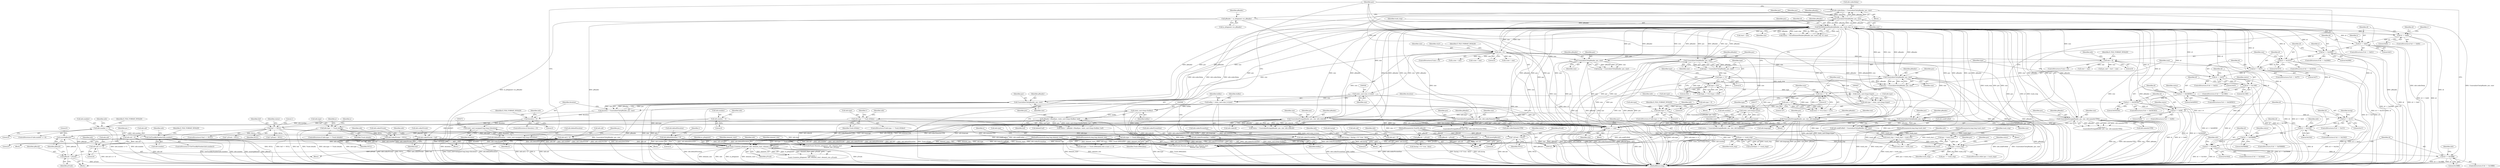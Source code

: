 digraph "1_Android_cc274e2abe8b2a6698a5c47d8aa4bb45f1f9538d_57@API" {
"1000866" [label="(Call,assert(pResult))"];
"1000863" [label="(Call,pResult = pTrack)"];
"1000853" [label="(Call,Track::Create(m_pSegment, info, element_start, element_size, pTrack))"];
"1000606" [label="(Call,info.codecDelay = UnserializeUInt(pReader, pos, size))"];
"1000610" [label="(Call,UnserializeUInt(pReader, pos, size))"];
"1000223" [label="(Call,ParseElementHeader(pReader, pos, track_stop, id, size))"];
"1000458" [label="(Call,UnserializeUInt(pReader, pos, size))"];
"1000236" [label="(Call,size < 0)"];
"1000388" [label="(Call,UnserializeUInt(pReader, pos, size))"];
"1000589" [label="(Call,UnserializeString(pReader, pos, size, info.codecNameAsUTF8))"];
"1000624" [label="(Call,UnserializeUInt(pReader, pos, size))"];
"1000134" [label="(Call,pReader = m_pSegment->m_pReader)"];
"1000503" [label="(Call,UnserializeUInt(pReader, pos, size))"];
"1000484" [label="(Call,UnserializeString(pReader, pos, size, info.codecId))"];
"1000418" [label="(Call,UnserializeString(pReader, pos, size, info.nameAsUTF8))"];
"1000438" [label="(Call,UnserializeString(pReader, pos, size, info.language))"];
"1000358" [label="(Call,UnserializeUInt(pReader, pos, size))"];
"1000214" [label="(Call,pos < track_stop)"];
"1000632" [label="(Call,pos <= track_stop)"];
"1000628" [label="(Call,pos += size)"];
"1000539" [label="(Call,static_cast<size_t>(size))"];
"1000299" [label="(Call,size > 8)"];
"1000557" [label="(Call,pReader->Read(pos, static_cast<long>(buflen), buf))"];
"1000559" [label="(Call,static_cast<long>(buflen))"];
"1000537" [label="(Call,buflen = static_cast<size_t>(size))"];
"1000548" [label="(Call,buf == NULL)"];
"1000140" [label="(Call,pos = track_start)"];
"1000123" [label="(MethodParameterIn,long long track_start)"];
"1000144" [label="(Call,track_stop = track_start + track_size)"];
"1000124" [label="(MethodParameterIn,long long track_size)"];
"1000519" [label="(Call,id == 0x23A2)"];
"1000497" [label="(Call,id == 0x1C)"];
"1000477" [label="(Call,id == 0x06)"];
"1000451" [label="(Call,id == 0x03E383)"];
"1000431" [label="(Call,id == 0x02B59C)"];
"1000411" [label="(Call,id == 0x136E)"];
"1000381" [label="(Call,id == 0x03)"];
"1000351" [label="(Call,id == 0x57)"];
"1000294" [label="(Call,id == 0x33C5)"];
"1000278" [label="(Call,id == 0x2D80)"];
"1000262" [label="(Call,id == 0x61)"];
"1000246" [label="(Call,id == 0x60)"];
"1000616" [label="(Call,id == 0x16BB)"];
"1000602" [label="(Call,id == 0x16AA)"];
"1000582" [label="(Call,id == 0x058688)"];
"1000662" [label="(Call,info.lacing = (lacing > 0) ? true : false)"];
"1000570" [label="(Call,info.codecPrivate = buf)"];
"1000342" [label="(Call,info.uid |= b)"];
"1000337" [label="(Call,info.uid <<= 8)"];
"1000304" [label="(Call,info.uid = 0)"];
"1000165" [label="(Call,info.defaultDuration = 0)"];
"1000468" [label="(Call,info.defaultDuration = static_cast<unsigned long long>(duration))"];
"1000472" [label="(Call,static_cast<unsigned long long>(duration))"];
"1000463" [label="(Call,duration < 0)"];
"1000456" [label="(Call,duration = UnserializeUInt(pReader, pos, size))"];
"1000648" [label="(Call,GetTrackByNumber(info.number))"];
"1000640" [label="(Call,info.number <= 0)"];
"1000372" [label="(Call,info.number = static_cast<long>(num))"];
"1000376" [label="(Call,static_cast<long>(num))"];
"1000364" [label="(Call,num <= 0)"];
"1000356" [label="(Call,num = UnserializeUInt(pReader, pos, size))"];
"1000367" [label="(Call,num > 127)"];
"1000155" [label="(Call,info.number = 0)"];
"1000526" [label="(Call,info.codecPrivate = NULL)"];
"1000575" [label="(Call,info.codecPrivateSize = buflen)"];
"1000531" [label="(Call,info.codecPrivateSize = 0)"];
"1000620" [label="(Call,info.seekPreRoll = UnserializeUInt(pReader, pos, size))"];
"1000819" [label="(Call,info.type == Track::kMetadata)"];
"1000737" [label="(Call,info.type == Track::kAudio)"];
"1000673" [label="(Call,info.type == Track::kVideo)"];
"1000655" [label="(Call,info.type <= 0)"];
"1000150" [label="(Call,info.type = 0)"];
"1000402" [label="(Call,info.type = static_cast<long>(type))"];
"1000406" [label="(Call,static_cast<long>(type))"];
"1000397" [label="(Call,type > 254)"];
"1000394" [label="(Call,type <= 0)"];
"1000386" [label="(Call,type = UnserializeUInt(pReader, pos, size))"];
"1000160" [label="(Call,info.uid = 0)"];
"1000125" [label="(MethodParameterIn,long long element_start)"];
"1000126" [label="(MethodParameterIn,long long element_size)"];
"1000847" [label="(Call,* pTrack = NULL)"];
"1000127" [label="(MethodParameterIn,Track*& pResult)"];
"1000227" [label="(Identifier,id)"];
"1000465" [label="(Literal,0)"];
"1000124" [label="(MethodParameterIn,long long track_size)"];
"1000629" [label="(Identifier,pos)"];
"1000438" [label="(Call,UnserializeString(pReader, pos, size, info.language))"];
"1000359" [label="(Identifier,pReader)"];
"1000279" [label="(Identifier,id)"];
"1000367" [label="(Call,num > 127)"];
"1000458" [label="(Call,UnserializeUInt(pReader, pos, size))"];
"1000166" [label="(Call,info.defaultDuration)"];
"1000386" [label="(Call,type = UnserializeUInt(pReader, pos, size))"];
"1000604" [label="(Literal,0x16AA)"];
"1000854" [label="(Identifier,m_pSegment)"];
"1000442" [label="(Call,info.language)"];
"1000127" [label="(MethodParameterIn,Track*& pResult)"];
"1000472" [label="(Call,static_cast<unsigned long long>(duration))"];
"1000739" [label="(Identifier,info)"];
"1000548" [label="(Call,buf == NULL)"];
"1000736" [label="(ControlStructure,if (info.type == Track::kAudio))"];
"1000497" [label="(Call,id == 0x1C)"];
"1000456" [label="(Call,duration = UnserializeUInt(pReader, pos, size))"];
"1000664" [label="(Identifier,info)"];
"1000470" [label="(Identifier,info)"];
"1000818" [label="(Call,info.type == Track::kMetadata && e.start >= 0)"];
"1000628" [label="(Call,pos += size)"];
"1000165" [label="(Call,info.defaultDuration = 0)"];
"1000460" [label="(Identifier,pos)"];
"1000361" [label="(Identifier,size)"];
"1000526" [label="(Call,info.codecPrivate = NULL)"];
"1000299" [label="(Call,size > 8)"];
"1000592" [label="(Identifier,size)"];
"1000625" [label="(Identifier,pReader)"];
"1000433" [label="(Literal,0x02B59C)"];
"1000485" [label="(Identifier,pReader)"];
"1000577" [label="(Identifier,info)"];
"1000387" [label="(Identifier,type)"];
"1000306" [label="(Identifier,info)"];
"1000242" [label="(Call,start = pos)"];
"1000228" [label="(Identifier,size)"];
"1000412" [label="(Identifier,id)"];
"1000656" [label="(Call,info.type)"];
"1000396" [label="(Literal,0)"];
"1000549" [label="(Identifier,buf)"];
"1000459" [label="(Identifier,pReader)"];
"1000737" [label="(Call,info.type == Track::kAudio)"];
"1000532" [label="(Call,info.codecPrivateSize)"];
"1000488" [label="(Call,info.codecId)"];
"1000636" [label="(Call,pos == track_stop)"];
"1000627" [label="(Identifier,size)"];
"1000342" [label="(Call,info.uid |= b)"];
"1000746" [label="(Identifier,a)"];
"1000765" [label="(Call,* pTrack = NULL)"];
"1000344" [label="(Identifier,info)"];
"1000531" [label="(Call,info.codecPrivateSize = 0)"];
"1000771" [label="(Call,AudioTrack::Parse(m_pSegment, info, element_start,\n                                          element_size, pTrack))"];
"1000666" [label="(Call,(lacing > 0) ? true : false)"];
"1000346" [label="(Identifier,b)"];
"1000502" [label="(Identifier,lacing)"];
"1000607" [label="(Call,info.codecDelay)"];
"1000538" [label="(Identifier,buflen)"];
"1000293" [label="(ControlStructure,if (id == 0x33C5))"];
"1000853" [label="(Call,Track::Create(m_pSegment, info, element_start, element_size, pTrack))"];
"1000617" [label="(Identifier,id)"];
"1000467" [label="(Identifier,E_FILE_FORMAT_INVALID)"];
"1000394" [label="(Call,type <= 0)"];
"1000646" [label="(Identifier,E_FILE_FORMAT_INVALID)"];
"1000378" [label="(Identifier,num)"];
"1000454" [label="(Block,)"];
"1000469" [label="(Call,info.defaultDuration)"];
"1000863" [label="(Call,pResult = pTrack)"];
"1000648" [label="(Call,GetTrackByNumber(info.number))"];
"1000354" [label="(Block,)"];
"1000622" [label="(Identifier,info)"];
"1000145" [label="(Identifier,track_stop)"];
"1000707" [label="(Call,VideoTrack::Parse(m_pSegment, info, element_start,\n                                          element_size, pTrack))"];
"1000311" [label="(Identifier,pos_)"];
"1000618" [label="(Literal,0x16BB)"];
"1000397" [label="(Call,type > 254)"];
"1000236" [label="(Call,size < 0)"];
"1000501" [label="(Call,lacing = UnserializeUInt(pReader, pos, size))"];
"1000674" [label="(Call,info.type)"];
"1000717" [label="(Call,pResult = pTrack)"];
"1000616" [label="(Call,id == 0x16BB)"];
"1000556" [label="(Identifier,status)"];
"1000243" [label="(Identifier,start)"];
"1000353" [label="(Literal,0x57)"];
"1000462" [label="(ControlStructure,if (duration < 0))"];
"1000167" [label="(Identifier,info)"];
"1000533" [label="(Identifier,info)"];
"1000136" [label="(Call,m_pSegment->m_pReader)"];
"1000224" [label="(Identifier,pReader)"];
"1000576" [label="(Call,info.codecPrivateSize)"];
"1000420" [label="(Identifier,pos)"];
"1000463" [label="(Call,duration < 0)"];
"1000406" [label="(Call,static_cast<long>(type))"];
"1000663" [label="(Call,info.lacing)"];
"1000484" [label="(Call,UnserializeString(pReader, pos, size, info.codecId))"];
"1000357" [label="(Identifier,num)"];
"1000301" [label="(Literal,8)"];
"1000519" [label="(Call,id == 0x23A2)"];
"1000624" [label="(Call,UnserializeUInt(pReader, pos, size))"];
"1000869" [label="(Literal,0)"];
"1000612" [label="(Identifier,pos)"];
"1000246" [label="(Call,id == 0x60)"];
"1000570" [label="(Call,info.codecPrivate = buf)"];
"1000173" [label="(Identifier,v)"];
"1000520" [label="(Identifier,id)"];
"1000496" [label="(ControlStructure,if (id == 0x1C))"];
"1000541" [label="(Identifier,size)"];
"1000682" [label="(Identifier,v)"];
"1000261" [label="(ControlStructure,if (id == 0x61))"];
"1000537" [label="(Call,buflen = static_cast<size_t>(size))"];
"1000162" [label="(Identifier,info)"];
"1000157" [label="(Identifier,info)"];
"1000550" [label="(Identifier,NULL)"];
"1000826" [label="(Identifier,e)"];
"1000144" [label="(Call,track_stop = track_start + track_size)"];
"1000588" [label="(Identifier,status)"];
"1000384" [label="(Block,)"];
"1000235" [label="(ControlStructure,if (size < 0))"];
"1000741" [label="(Identifier,Track::kAudio)"];
"1000352" [label="(Identifier,id)"];
"1000284" [label="(Identifier,e)"];
"1000530" [label="(Identifier,NULL)"];
"1000303" [label="(Identifier,E_FILE_FORMAT_INVALID)"];
"1000543" [label="(Identifier,buflen)"];
"1000561" [label="(Identifier,buflen)"];
"1000847" [label="(Call,* pTrack = NULL)"];
"1000634" [label="(Identifier,track_stop)"];
"1000451" [label="(Call,id == 0x03E383)"];
"1000655" [label="(Call,info.type <= 0)"];
"1000169" [label="(Literal,0)"];
"1000613" [label="(Identifier,size)"];
"1000440" [label="(Identifier,pos)"];
"1000864" [label="(Identifier,pResult)"];
"1000535" [label="(Literal,0)"];
"1000856" [label="(Identifier,element_start)"];
"1000499" [label="(Literal,0x1C)"];
"1000641" [label="(Call,info.number)"];
"1000558" [label="(Identifier,pos)"];
"1000383" [label="(Literal,0x03)"];
"1000155" [label="(Call,info.number = 0)"];
"1000557" [label="(Call,pReader->Read(pos, static_cast<long>(buflen), buf))"];
"1000142" [label="(Identifier,track_start)"];
"1000644" [label="(Literal,0)"];
"1000126" [label="(MethodParameterIn,long long element_size)"];
"1000587" [label="(Call,status =\n UnserializeString(pReader, pos, size, info.codecNameAsUTF8))"];
"1000468" [label="(Call,info.defaultDuration = static_cast<unsigned long long>(duration))"];
"1000363" [label="(Call,(num <= 0) || (num > 127))"];
"1000867" [label="(Identifier,pResult)"];
"1000146" [label="(Call,track_start + track_size)"];
"1000351" [label="(Call,id == 0x57)"];
"1000654" [label="(ControlStructure,if (info.type <= 0))"];
"1000271" [label="(Call,a.size = size)"];
"1000223" [label="(Call,ParseElementHeader(pReader, pos, track_stop, id, size))"];
"1000562" [label="(Identifier,buf)"];
"1000591" [label="(Identifier,pos)"];
"1000255" [label="(Call,v.size = size)"];
"1000338" [label="(Call,info.uid)"];
"1000464" [label="(Identifier,duration)"];
"1000653" [label="(Identifier,E_FILE_FORMAT_INVALID)"];
"1000156" [label="(Call,info.number)"];
"1000575" [label="(Call,info.codecPrivateSize = buflen)"];
"1000477" [label="(Call,id == 0x06)"];
"1000589" [label="(Call,UnserializeString(pReader, pos, size, info.codecNameAsUTF8))"];
"1000584" [label="(Literal,0x058688)"];
"1000389" [label="(Identifier,pReader)"];
"1000608" [label="(Identifier,info)"];
"1000581" [label="(ControlStructure,if (id == 0x058688))"];
"1000390" [label="(Identifier,pos)"];
"1000296" [label="(Literal,0x33C5)"];
"1000851" [label="(Call,status =\n Track::Create(m_pSegment, info, element_start, element_size, pTrack))"];
"1000408" [label="(Identifier,type)"];
"1000402" [label="(Call,info.type = static_cast<long>(type))"];
"1000559" [label="(Call,static_cast<long>(buflen))"];
"1000566" [label="(Call,delete[] buf)"];
"1000781" [label="(Call,pResult = pTrack)"];
"1000413" [label="(Literal,0x136E)"];
"1000855" [label="(Identifier,info)"];
"1000215" [label="(Identifier,pos)"];
"1000504" [label="(Identifier,pReader)"];
"1000631" [label="(Call,assert(pos <= track_stop))"];
"1000398" [label="(Identifier,type)"];
"1000637" [label="(Identifier,pos)"];
"1000403" [label="(Call,info.type)"];
"1000527" [label="(Call,info.codecPrivate)"];
"1000388" [label="(Call,UnserializeUInt(pReader, pos, size))"];
"1000870" [label="(MethodReturn,long)"];
"1000226" [label="(Identifier,track_stop)"];
"1000544" [label="(Block,)"];
"1000630" [label="(Identifier,size)"];
"1000738" [label="(Call,info.type)"];
"1000804" [label="(Identifier,a)"];
"1000547" [label="(ControlStructure,if (buf == NULL))"];
"1000364" [label="(Call,num <= 0)"];
"1000135" [label="(Identifier,pReader)"];
"1000432" [label="(Identifier,id)"];
"1000553" [label="(Literal,1)"];
"1000849" [label="(Identifier,NULL)"];
"1000268" [label="(Identifier,a)"];
"1000225" [label="(Identifier,pos)"];
"1000308" [label="(Literal,0)"];
"1000222" [label="(Identifier,status)"];
"1000819" [label="(Call,info.type == Track::kMetadata)"];
"1000784" [label="(Call,assert(pResult))"];
"1000366" [label="(Literal,0)"];
"1000152" [label="(Identifier,info)"];
"1000632" [label="(Call,pos <= track_stop)"];
"1000659" [label="(Literal,0)"];
"1000672" [label="(ControlStructure,if (info.type == Track::kVideo))"];
"1000376" [label="(Call,static_cast<long>(num))"];
"1000382" [label="(Identifier,id)"];
"1000437" [label="(Identifier,status)"];
"1000154" [label="(Literal,0)"];
"1000474" [label="(Identifier,duration)"];
"1000393" [label="(Call,(type <= 0) || (type > 254))"];
"1000151" [label="(Call,info.type)"];
"1000263" [label="(Identifier,id)"];
"1000161" [label="(Call,info.uid)"];
"1000476" [label="(ControlStructure,if (id == 0x06))"];
"1000823" [label="(Identifier,Track::kMetadata)"];
"1000411" [label="(Call,id == 0x136E)"];
"1000583" [label="(Identifier,id)"];
"1000521" [label="(Literal,0x23A2)"];
"1000606" [label="(Call,info.codecDelay = UnserializeUInt(pReader, pos, size))"];
"1000240" [label="(Identifier,E_FILE_FORMAT_INVALID)"];
"1000478" [label="(Identifier,id)"];
"1000431" [label="(Call,id == 0x02B59C)"];
"1000650" [label="(Identifier,info)"];
"1000518" [label="(ControlStructure,if (id == 0x23A2))"];
"1000479" [label="(Literal,0x06)"];
"1000238" [label="(Literal,0)"];
"1000661" [label="(Identifier,E_FILE_FORMAT_INVALID)"];
"1000304" [label="(Call,info.uid = 0)"];
"1000365" [label="(Identifier,num)"];
"1000602" [label="(Call,id == 0x16AA)"];
"1000294" [label="(Call,id == 0x33C5)"];
"1000610" [label="(Call,UnserializeUInt(pReader, pos, size))"];
"1000800" [label="(Block,)"];
"1000372" [label="(Call,info.number = static_cast<long>(num))"];
"1000368" [label="(Identifier,num)"];
"1000640" [label="(Call,info.number <= 0)"];
"1000453" [label="(Literal,0x03E383)"];
"1000852" [label="(Identifier,status)"];
"1000214" [label="(Call,pos < track_stop)"];
"1000487" [label="(Identifier,size)"];
"1000621" [label="(Call,info.seekPreRoll)"];
"1000593" [label="(Call,info.codecNameAsUTF8)"];
"1000358" [label="(Call,UnserializeUInt(pReader, pos, size))"];
"1000221" [label="(Call,status = ParseElementHeader(pReader, pos, track_stop, id, size))"];
"1000430" [label="(ControlStructure,if (id == 0x02B59C))"];
"1000701" [label="(Call,* pTrack = NULL)"];
"1000720" [label="(Call,assert(pResult))"];
"1000360" [label="(Identifier,pos)"];
"1000673" [label="(Call,info.type == Track::kVideo)"];
"1000278" [label="(Call,id == 0x2D80)"];
"1000160" [label="(Call,info.uid = 0)"];
"1000657" [label="(Identifier,info)"];
"1000858" [label="(Identifier,pTrack)"];
"1000277" [label="(ControlStructure,if (id == 0x2D80))"];
"1000134" [label="(Call,pReader = m_pSegment->m_pReader)"];
"1000252" [label="(Identifier,v)"];
"1000416" [label="(Call,status =\n UnserializeString(pReader, pos, size, info.nameAsUTF8))"];
"1000264" [label="(Literal,0x61)"];
"1000399" [label="(Literal,254)"];
"1000848" [label="(Identifier,pTrack)"];
"1000503" [label="(Call,UnserializeUInt(pReader, pos, size))"];
"1000417" [label="(Identifier,status)"];
"1000369" [label="(Literal,127)"];
"1000615" [label="(ControlStructure,if (id == 0x16BB))"];
"1000498" [label="(Identifier,id)"];
"1000213" [label="(ControlStructure,while (pos < track_stop))"];
"1000675" [label="(Identifier,info)"];
"1000298" [label="(ControlStructure,if (size > 8))"];
"1000297" [label="(Block,)"];
"1000450" [label="(ControlStructure,if (id == 0x03E383))"];
"1000506" [label="(Identifier,size)"];
"1000486" [label="(Identifier,pos)"];
"1000316" [label="(Call,start + size)"];
"1000662" [label="(Call,info.lacing = (lacing > 0) ? true : false)"];
"1000857" [label="(Identifier,element_size)"];
"1000649" [label="(Call,info.number)"];
"1000524" [label="(Identifier,info)"];
"1000123" [label="(MethodParameterIn,long long track_start)"];
"1000381" [label="(Call,id == 0x03)"];
"1000439" [label="(Identifier,pReader)"];
"1000159" [label="(Literal,0)"];
"1000140" [label="(Call,pos = track_start)"];
"1000677" [label="(Identifier,Track::kVideo)"];
"1000505" [label="(Identifier,pos)"];
"1000418" [label="(Call,UnserializeString(pReader, pos, size, info.nameAsUTF8))"];
"1000217" [label="(Block,)"];
"1000419" [label="(Identifier,pReader)"];
"1000341" [label="(Literal,8)"];
"1000410" [label="(ControlStructure,if (id == 0x136E))"];
"1000571" [label="(Call,info.codecPrivate)"];
"1000555" [label="(Call,status = pReader->Read(pos, static_cast<long>(buflen), buf))"];
"1000579" [label="(Identifier,buflen)"];
"1000323" [label="(Block,)"];
"1000245" [label="(ControlStructure,if (id == 0x60))"];
"1000866" [label="(Call,assert(pResult))"];
"1000300" [label="(Identifier,size)"];
"1000287" [label="(Call,e.size = size)"];
"1000350" [label="(ControlStructure,if (id == 0x57))"];
"1000305" [label="(Call,info.uid)"];
"1000216" [label="(Identifier,track_stop)"];
"1000865" [label="(Identifier,pTrack)"];
"1000582" [label="(Call,id == 0x058688)"];
"1000452" [label="(Identifier,id)"];
"1000461" [label="(Identifier,size)"];
"1000626" [label="(Identifier,pos)"];
"1000141" [label="(Identifier,pos)"];
"1000343" [label="(Call,info.uid)"];
"1000314" [label="(Call,pos_end = start + size)"];
"1000380" [label="(ControlStructure,if (id == 0x03))"];
"1000337" [label="(Call,info.uid <<= 8)"];
"1000647" [label="(ControlStructure,if (GetTrackByNumber(info.number)))"];
"1000441" [label="(Identifier,size)"];
"1000620" [label="(Call,info.seekPreRoll = UnserializeUInt(pReader, pos, size))"];
"1000248" [label="(Literal,0x60)"];
"1000619" [label="(Block,)"];
"1000639" [label="(ControlStructure,if (info.number <= 0))"];
"1000522" [label="(Block,)"];
"1000483" [label="(Identifier,status)"];
"1000539" [label="(Call,static_cast<size_t>(size))"];
"1000633" [label="(Identifier,pos)"];
"1000574" [label="(Identifier,buf)"];
"1000590" [label="(Identifier,pReader)"];
"1000391" [label="(Identifier,size)"];
"1000262" [label="(Call,id == 0x61)"];
"1000603" [label="(Identifier,id)"];
"1000605" [label="(Block,)"];
"1000280" [label="(Literal,0x2D80)"];
"1000128" [label="(Block,)"];
"1000348" [label="(Identifier,pos_)"];
"1000150" [label="(Call,info.type = 0)"];
"1000436" [label="(Call,status = UnserializeString(pReader, pos, size, info.language))"];
"1000295" [label="(Identifier,id)"];
"1000125" [label="(MethodParameterIn,long long element_start)"];
"1000247" [label="(Identifier,id)"];
"1000164" [label="(Literal,0)"];
"1000395" [label="(Identifier,type)"];
"1000457" [label="(Identifier,duration)"];
"1000601" [label="(ControlStructure,if (id == 0x16AA))"];
"1000611" [label="(Identifier,pReader)"];
"1000356" [label="(Call,num = UnserializeUInt(pReader, pos, size))"];
"1000373" [label="(Call,info.number)"];
"1000237" [label="(Identifier,size)"];
"1000482" [label="(Call,status = UnserializeString(pReader, pos, size, info.codecId))"];
"1000820" [label="(Call,info.type)"];
"1000421" [label="(Identifier,size)"];
"1000422" [label="(Call,info.nameAsUTF8)"];
"1000866" -> "1000800"  [label="AST: "];
"1000866" -> "1000867"  [label="CFG: "];
"1000867" -> "1000866"  [label="AST: "];
"1000869" -> "1000866"  [label="CFG: "];
"1000866" -> "1000870"  [label="DDG: assert(pResult)"];
"1000866" -> "1000870"  [label="DDG: pResult"];
"1000863" -> "1000866"  [label="DDG: pResult"];
"1000127" -> "1000866"  [label="DDG: pResult"];
"1000863" -> "1000800"  [label="AST: "];
"1000863" -> "1000865"  [label="CFG: "];
"1000864" -> "1000863"  [label="AST: "];
"1000865" -> "1000863"  [label="AST: "];
"1000867" -> "1000863"  [label="CFG: "];
"1000863" -> "1000870"  [label="DDG: pTrack"];
"1000853" -> "1000863"  [label="DDG: pTrack"];
"1000127" -> "1000863"  [label="DDG: pResult"];
"1000853" -> "1000851"  [label="AST: "];
"1000853" -> "1000858"  [label="CFG: "];
"1000854" -> "1000853"  [label="AST: "];
"1000855" -> "1000853"  [label="AST: "];
"1000856" -> "1000853"  [label="AST: "];
"1000857" -> "1000853"  [label="AST: "];
"1000858" -> "1000853"  [label="AST: "];
"1000851" -> "1000853"  [label="CFG: "];
"1000853" -> "1000870"  [label="DDG: pTrack"];
"1000853" -> "1000870"  [label="DDG: element_size"];
"1000853" -> "1000870"  [label="DDG: info"];
"1000853" -> "1000870"  [label="DDG: m_pSegment"];
"1000853" -> "1000870"  [label="DDG: element_start"];
"1000853" -> "1000851"  [label="DDG: element_size"];
"1000853" -> "1000851"  [label="DDG: info"];
"1000853" -> "1000851"  [label="DDG: m_pSegment"];
"1000853" -> "1000851"  [label="DDG: element_start"];
"1000853" -> "1000851"  [label="DDG: pTrack"];
"1000606" -> "1000853"  [label="DDG: info.codecDelay"];
"1000438" -> "1000853"  [label="DDG: info.language"];
"1000662" -> "1000853"  [label="DDG: info.lacing"];
"1000570" -> "1000853"  [label="DDG: info.codecPrivate"];
"1000342" -> "1000853"  [label="DDG: info.uid"];
"1000165" -> "1000853"  [label="DDG: info.defaultDuration"];
"1000418" -> "1000853"  [label="DDG: info.nameAsUTF8"];
"1000468" -> "1000853"  [label="DDG: info.defaultDuration"];
"1000648" -> "1000853"  [label="DDG: info.number"];
"1000526" -> "1000853"  [label="DDG: info.codecPrivate"];
"1000575" -> "1000853"  [label="DDG: info.codecPrivateSize"];
"1000531" -> "1000853"  [label="DDG: info.codecPrivateSize"];
"1000484" -> "1000853"  [label="DDG: info.codecId"];
"1000620" -> "1000853"  [label="DDG: info.seekPreRoll"];
"1000304" -> "1000853"  [label="DDG: info.uid"];
"1000819" -> "1000853"  [label="DDG: info.type"];
"1000160" -> "1000853"  [label="DDG: info.uid"];
"1000589" -> "1000853"  [label="DDG: info.codecNameAsUTF8"];
"1000125" -> "1000853"  [label="DDG: element_start"];
"1000126" -> "1000853"  [label="DDG: element_size"];
"1000847" -> "1000853"  [label="DDG: pTrack"];
"1000606" -> "1000605"  [label="AST: "];
"1000606" -> "1000610"  [label="CFG: "];
"1000607" -> "1000606"  [label="AST: "];
"1000610" -> "1000606"  [label="AST: "];
"1000629" -> "1000606"  [label="CFG: "];
"1000606" -> "1000870"  [label="DDG: info.codecDelay"];
"1000606" -> "1000870"  [label="DDG: UnserializeUInt(pReader, pos, size)"];
"1000610" -> "1000606"  [label="DDG: pReader"];
"1000610" -> "1000606"  [label="DDG: pos"];
"1000610" -> "1000606"  [label="DDG: size"];
"1000606" -> "1000707"  [label="DDG: info.codecDelay"];
"1000606" -> "1000771"  [label="DDG: info.codecDelay"];
"1000610" -> "1000613"  [label="CFG: "];
"1000611" -> "1000610"  [label="AST: "];
"1000612" -> "1000610"  [label="AST: "];
"1000613" -> "1000610"  [label="AST: "];
"1000610" -> "1000870"  [label="DDG: pReader"];
"1000610" -> "1000223"  [label="DDG: pReader"];
"1000610" -> "1000223"  [label="DDG: size"];
"1000223" -> "1000610"  [label="DDG: pReader"];
"1000223" -> "1000610"  [label="DDG: pos"];
"1000236" -> "1000610"  [label="DDG: size"];
"1000610" -> "1000628"  [label="DDG: size"];
"1000610" -> "1000628"  [label="DDG: pos"];
"1000223" -> "1000221"  [label="AST: "];
"1000223" -> "1000228"  [label="CFG: "];
"1000224" -> "1000223"  [label="AST: "];
"1000225" -> "1000223"  [label="AST: "];
"1000226" -> "1000223"  [label="AST: "];
"1000227" -> "1000223"  [label="AST: "];
"1000228" -> "1000223"  [label="AST: "];
"1000221" -> "1000223"  [label="CFG: "];
"1000223" -> "1000870"  [label="DDG: pos"];
"1000223" -> "1000870"  [label="DDG: id"];
"1000223" -> "1000870"  [label="DDG: track_stop"];
"1000223" -> "1000870"  [label="DDG: size"];
"1000223" -> "1000870"  [label="DDG: pReader"];
"1000223" -> "1000221"  [label="DDG: size"];
"1000223" -> "1000221"  [label="DDG: pReader"];
"1000223" -> "1000221"  [label="DDG: track_stop"];
"1000223" -> "1000221"  [label="DDG: id"];
"1000223" -> "1000221"  [label="DDG: pos"];
"1000458" -> "1000223"  [label="DDG: pReader"];
"1000458" -> "1000223"  [label="DDG: size"];
"1000388" -> "1000223"  [label="DDG: pReader"];
"1000388" -> "1000223"  [label="DDG: size"];
"1000589" -> "1000223"  [label="DDG: pReader"];
"1000589" -> "1000223"  [label="DDG: size"];
"1000624" -> "1000223"  [label="DDG: pReader"];
"1000624" -> "1000223"  [label="DDG: size"];
"1000134" -> "1000223"  [label="DDG: pReader"];
"1000503" -> "1000223"  [label="DDG: pReader"];
"1000503" -> "1000223"  [label="DDG: size"];
"1000484" -> "1000223"  [label="DDG: pReader"];
"1000484" -> "1000223"  [label="DDG: size"];
"1000418" -> "1000223"  [label="DDG: pReader"];
"1000418" -> "1000223"  [label="DDG: size"];
"1000438" -> "1000223"  [label="DDG: pReader"];
"1000438" -> "1000223"  [label="DDG: size"];
"1000358" -> "1000223"  [label="DDG: pReader"];
"1000358" -> "1000223"  [label="DDG: size"];
"1000214" -> "1000223"  [label="DDG: pos"];
"1000214" -> "1000223"  [label="DDG: track_stop"];
"1000519" -> "1000223"  [label="DDG: id"];
"1000497" -> "1000223"  [label="DDG: id"];
"1000616" -> "1000223"  [label="DDG: id"];
"1000431" -> "1000223"  [label="DDG: id"];
"1000294" -> "1000223"  [label="DDG: id"];
"1000381" -> "1000223"  [label="DDG: id"];
"1000477" -> "1000223"  [label="DDG: id"];
"1000278" -> "1000223"  [label="DDG: id"];
"1000246" -> "1000223"  [label="DDG: id"];
"1000411" -> "1000223"  [label="DDG: id"];
"1000582" -> "1000223"  [label="DDG: id"];
"1000262" -> "1000223"  [label="DDG: id"];
"1000451" -> "1000223"  [label="DDG: id"];
"1000602" -> "1000223"  [label="DDG: id"];
"1000351" -> "1000223"  [label="DDG: id"];
"1000236" -> "1000223"  [label="DDG: size"];
"1000539" -> "1000223"  [label="DDG: size"];
"1000299" -> "1000223"  [label="DDG: size"];
"1000223" -> "1000236"  [label="DDG: size"];
"1000223" -> "1000242"  [label="DDG: pos"];
"1000223" -> "1000246"  [label="DDG: id"];
"1000223" -> "1000358"  [label="DDG: pReader"];
"1000223" -> "1000358"  [label="DDG: pos"];
"1000223" -> "1000388"  [label="DDG: pReader"];
"1000223" -> "1000388"  [label="DDG: pos"];
"1000223" -> "1000418"  [label="DDG: pReader"];
"1000223" -> "1000418"  [label="DDG: pos"];
"1000223" -> "1000438"  [label="DDG: pReader"];
"1000223" -> "1000438"  [label="DDG: pos"];
"1000223" -> "1000458"  [label="DDG: pReader"];
"1000223" -> "1000458"  [label="DDG: pos"];
"1000223" -> "1000484"  [label="DDG: pReader"];
"1000223" -> "1000484"  [label="DDG: pos"];
"1000223" -> "1000503"  [label="DDG: pReader"];
"1000223" -> "1000503"  [label="DDG: pos"];
"1000223" -> "1000557"  [label="DDG: pos"];
"1000223" -> "1000589"  [label="DDG: pReader"];
"1000223" -> "1000589"  [label="DDG: pos"];
"1000223" -> "1000624"  [label="DDG: pReader"];
"1000223" -> "1000624"  [label="DDG: pos"];
"1000223" -> "1000628"  [label="DDG: pos"];
"1000223" -> "1000632"  [label="DDG: track_stop"];
"1000458" -> "1000456"  [label="AST: "];
"1000458" -> "1000461"  [label="CFG: "];
"1000459" -> "1000458"  [label="AST: "];
"1000460" -> "1000458"  [label="AST: "];
"1000461" -> "1000458"  [label="AST: "];
"1000456" -> "1000458"  [label="CFG: "];
"1000458" -> "1000870"  [label="DDG: size"];
"1000458" -> "1000870"  [label="DDG: pos"];
"1000458" -> "1000870"  [label="DDG: pReader"];
"1000458" -> "1000456"  [label="DDG: pReader"];
"1000458" -> "1000456"  [label="DDG: pos"];
"1000458" -> "1000456"  [label="DDG: size"];
"1000236" -> "1000458"  [label="DDG: size"];
"1000458" -> "1000628"  [label="DDG: size"];
"1000458" -> "1000628"  [label="DDG: pos"];
"1000236" -> "1000235"  [label="AST: "];
"1000236" -> "1000238"  [label="CFG: "];
"1000237" -> "1000236"  [label="AST: "];
"1000238" -> "1000236"  [label="AST: "];
"1000240" -> "1000236"  [label="CFG: "];
"1000243" -> "1000236"  [label="CFG: "];
"1000236" -> "1000870"  [label="DDG: size"];
"1000236" -> "1000870"  [label="DDG: size < 0"];
"1000236" -> "1000255"  [label="DDG: size"];
"1000236" -> "1000271"  [label="DDG: size"];
"1000236" -> "1000287"  [label="DDG: size"];
"1000236" -> "1000299"  [label="DDG: size"];
"1000236" -> "1000358"  [label="DDG: size"];
"1000236" -> "1000388"  [label="DDG: size"];
"1000236" -> "1000418"  [label="DDG: size"];
"1000236" -> "1000438"  [label="DDG: size"];
"1000236" -> "1000484"  [label="DDG: size"];
"1000236" -> "1000503"  [label="DDG: size"];
"1000236" -> "1000539"  [label="DDG: size"];
"1000236" -> "1000589"  [label="DDG: size"];
"1000236" -> "1000624"  [label="DDG: size"];
"1000236" -> "1000628"  [label="DDG: size"];
"1000388" -> "1000386"  [label="AST: "];
"1000388" -> "1000391"  [label="CFG: "];
"1000389" -> "1000388"  [label="AST: "];
"1000390" -> "1000388"  [label="AST: "];
"1000391" -> "1000388"  [label="AST: "];
"1000386" -> "1000388"  [label="CFG: "];
"1000388" -> "1000870"  [label="DDG: pReader"];
"1000388" -> "1000870"  [label="DDG: pos"];
"1000388" -> "1000870"  [label="DDG: size"];
"1000388" -> "1000386"  [label="DDG: pReader"];
"1000388" -> "1000386"  [label="DDG: pos"];
"1000388" -> "1000386"  [label="DDG: size"];
"1000388" -> "1000628"  [label="DDG: size"];
"1000388" -> "1000628"  [label="DDG: pos"];
"1000589" -> "1000587"  [label="AST: "];
"1000589" -> "1000593"  [label="CFG: "];
"1000590" -> "1000589"  [label="AST: "];
"1000591" -> "1000589"  [label="AST: "];
"1000592" -> "1000589"  [label="AST: "];
"1000593" -> "1000589"  [label="AST: "];
"1000587" -> "1000589"  [label="CFG: "];
"1000589" -> "1000870"  [label="DDG: pReader"];
"1000589" -> "1000870"  [label="DDG: size"];
"1000589" -> "1000870"  [label="DDG: pos"];
"1000589" -> "1000870"  [label="DDG: info.codecNameAsUTF8"];
"1000589" -> "1000587"  [label="DDG: pReader"];
"1000589" -> "1000587"  [label="DDG: pos"];
"1000589" -> "1000587"  [label="DDG: size"];
"1000589" -> "1000587"  [label="DDG: info.codecNameAsUTF8"];
"1000589" -> "1000628"  [label="DDG: size"];
"1000589" -> "1000628"  [label="DDG: pos"];
"1000589" -> "1000707"  [label="DDG: info.codecNameAsUTF8"];
"1000589" -> "1000771"  [label="DDG: info.codecNameAsUTF8"];
"1000624" -> "1000620"  [label="AST: "];
"1000624" -> "1000627"  [label="CFG: "];
"1000625" -> "1000624"  [label="AST: "];
"1000626" -> "1000624"  [label="AST: "];
"1000627" -> "1000624"  [label="AST: "];
"1000620" -> "1000624"  [label="CFG: "];
"1000624" -> "1000870"  [label="DDG: pReader"];
"1000624" -> "1000620"  [label="DDG: pReader"];
"1000624" -> "1000620"  [label="DDG: pos"];
"1000624" -> "1000620"  [label="DDG: size"];
"1000624" -> "1000628"  [label="DDG: size"];
"1000624" -> "1000628"  [label="DDG: pos"];
"1000134" -> "1000128"  [label="AST: "];
"1000134" -> "1000136"  [label="CFG: "];
"1000135" -> "1000134"  [label="AST: "];
"1000136" -> "1000134"  [label="AST: "];
"1000141" -> "1000134"  [label="CFG: "];
"1000134" -> "1000870"  [label="DDG: pReader"];
"1000134" -> "1000870"  [label="DDG: m_pSegment->m_pReader"];
"1000503" -> "1000501"  [label="AST: "];
"1000503" -> "1000506"  [label="CFG: "];
"1000504" -> "1000503"  [label="AST: "];
"1000505" -> "1000503"  [label="AST: "];
"1000506" -> "1000503"  [label="AST: "];
"1000501" -> "1000503"  [label="CFG: "];
"1000503" -> "1000870"  [label="DDG: size"];
"1000503" -> "1000870"  [label="DDG: pos"];
"1000503" -> "1000870"  [label="DDG: pReader"];
"1000503" -> "1000501"  [label="DDG: pReader"];
"1000503" -> "1000501"  [label="DDG: pos"];
"1000503" -> "1000501"  [label="DDG: size"];
"1000503" -> "1000628"  [label="DDG: size"];
"1000503" -> "1000628"  [label="DDG: pos"];
"1000484" -> "1000482"  [label="AST: "];
"1000484" -> "1000488"  [label="CFG: "];
"1000485" -> "1000484"  [label="AST: "];
"1000486" -> "1000484"  [label="AST: "];
"1000487" -> "1000484"  [label="AST: "];
"1000488" -> "1000484"  [label="AST: "];
"1000482" -> "1000484"  [label="CFG: "];
"1000484" -> "1000870"  [label="DDG: pos"];
"1000484" -> "1000870"  [label="DDG: info.codecId"];
"1000484" -> "1000870"  [label="DDG: size"];
"1000484" -> "1000870"  [label="DDG: pReader"];
"1000484" -> "1000482"  [label="DDG: pReader"];
"1000484" -> "1000482"  [label="DDG: pos"];
"1000484" -> "1000482"  [label="DDG: size"];
"1000484" -> "1000482"  [label="DDG: info.codecId"];
"1000484" -> "1000628"  [label="DDG: size"];
"1000484" -> "1000628"  [label="DDG: pos"];
"1000484" -> "1000707"  [label="DDG: info.codecId"];
"1000484" -> "1000771"  [label="DDG: info.codecId"];
"1000418" -> "1000416"  [label="AST: "];
"1000418" -> "1000422"  [label="CFG: "];
"1000419" -> "1000418"  [label="AST: "];
"1000420" -> "1000418"  [label="AST: "];
"1000421" -> "1000418"  [label="AST: "];
"1000422" -> "1000418"  [label="AST: "];
"1000416" -> "1000418"  [label="CFG: "];
"1000418" -> "1000870"  [label="DDG: pos"];
"1000418" -> "1000870"  [label="DDG: info.nameAsUTF8"];
"1000418" -> "1000870"  [label="DDG: size"];
"1000418" -> "1000870"  [label="DDG: pReader"];
"1000418" -> "1000416"  [label="DDG: pReader"];
"1000418" -> "1000416"  [label="DDG: pos"];
"1000418" -> "1000416"  [label="DDG: size"];
"1000418" -> "1000416"  [label="DDG: info.nameAsUTF8"];
"1000418" -> "1000628"  [label="DDG: size"];
"1000418" -> "1000628"  [label="DDG: pos"];
"1000418" -> "1000707"  [label="DDG: info.nameAsUTF8"];
"1000418" -> "1000771"  [label="DDG: info.nameAsUTF8"];
"1000438" -> "1000436"  [label="AST: "];
"1000438" -> "1000442"  [label="CFG: "];
"1000439" -> "1000438"  [label="AST: "];
"1000440" -> "1000438"  [label="AST: "];
"1000441" -> "1000438"  [label="AST: "];
"1000442" -> "1000438"  [label="AST: "];
"1000436" -> "1000438"  [label="CFG: "];
"1000438" -> "1000870"  [label="DDG: info.language"];
"1000438" -> "1000870"  [label="DDG: pos"];
"1000438" -> "1000870"  [label="DDG: size"];
"1000438" -> "1000870"  [label="DDG: pReader"];
"1000438" -> "1000436"  [label="DDG: pReader"];
"1000438" -> "1000436"  [label="DDG: pos"];
"1000438" -> "1000436"  [label="DDG: size"];
"1000438" -> "1000436"  [label="DDG: info.language"];
"1000438" -> "1000628"  [label="DDG: size"];
"1000438" -> "1000628"  [label="DDG: pos"];
"1000438" -> "1000707"  [label="DDG: info.language"];
"1000438" -> "1000771"  [label="DDG: info.language"];
"1000358" -> "1000356"  [label="AST: "];
"1000358" -> "1000361"  [label="CFG: "];
"1000359" -> "1000358"  [label="AST: "];
"1000360" -> "1000358"  [label="AST: "];
"1000361" -> "1000358"  [label="AST: "];
"1000356" -> "1000358"  [label="CFG: "];
"1000358" -> "1000870"  [label="DDG: size"];
"1000358" -> "1000870"  [label="DDG: pos"];
"1000358" -> "1000870"  [label="DDG: pReader"];
"1000358" -> "1000356"  [label="DDG: pReader"];
"1000358" -> "1000356"  [label="DDG: pos"];
"1000358" -> "1000356"  [label="DDG: size"];
"1000358" -> "1000628"  [label="DDG: size"];
"1000358" -> "1000628"  [label="DDG: pos"];
"1000214" -> "1000213"  [label="AST: "];
"1000214" -> "1000216"  [label="CFG: "];
"1000215" -> "1000214"  [label="AST: "];
"1000216" -> "1000214"  [label="AST: "];
"1000222" -> "1000214"  [label="CFG: "];
"1000637" -> "1000214"  [label="CFG: "];
"1000214" -> "1000870"  [label="DDG: pos < track_stop"];
"1000632" -> "1000214"  [label="DDG: pos"];
"1000632" -> "1000214"  [label="DDG: track_stop"];
"1000140" -> "1000214"  [label="DDG: pos"];
"1000144" -> "1000214"  [label="DDG: track_stop"];
"1000214" -> "1000636"  [label="DDG: pos"];
"1000214" -> "1000636"  [label="DDG: track_stop"];
"1000632" -> "1000631"  [label="AST: "];
"1000632" -> "1000634"  [label="CFG: "];
"1000633" -> "1000632"  [label="AST: "];
"1000634" -> "1000632"  [label="AST: "];
"1000631" -> "1000632"  [label="CFG: "];
"1000632" -> "1000631"  [label="DDG: pos"];
"1000632" -> "1000631"  [label="DDG: track_stop"];
"1000628" -> "1000632"  [label="DDG: pos"];
"1000628" -> "1000217"  [label="AST: "];
"1000628" -> "1000630"  [label="CFG: "];
"1000629" -> "1000628"  [label="AST: "];
"1000630" -> "1000628"  [label="AST: "];
"1000633" -> "1000628"  [label="CFG: "];
"1000628" -> "1000870"  [label="DDG: size"];
"1000539" -> "1000628"  [label="DDG: size"];
"1000299" -> "1000628"  [label="DDG: size"];
"1000557" -> "1000628"  [label="DDG: pos"];
"1000539" -> "1000537"  [label="AST: "];
"1000539" -> "1000541"  [label="CFG: "];
"1000540" -> "1000539"  [label="AST: "];
"1000541" -> "1000539"  [label="AST: "];
"1000537" -> "1000539"  [label="CFG: "];
"1000539" -> "1000870"  [label="DDG: size"];
"1000539" -> "1000537"  [label="DDG: size"];
"1000299" -> "1000298"  [label="AST: "];
"1000299" -> "1000301"  [label="CFG: "];
"1000300" -> "1000299"  [label="AST: "];
"1000301" -> "1000299"  [label="AST: "];
"1000303" -> "1000299"  [label="CFG: "];
"1000306" -> "1000299"  [label="CFG: "];
"1000299" -> "1000870"  [label="DDG: size > 8"];
"1000299" -> "1000870"  [label="DDG: size"];
"1000299" -> "1000314"  [label="DDG: size"];
"1000299" -> "1000316"  [label="DDG: size"];
"1000557" -> "1000555"  [label="AST: "];
"1000557" -> "1000562"  [label="CFG: "];
"1000558" -> "1000557"  [label="AST: "];
"1000559" -> "1000557"  [label="AST: "];
"1000562" -> "1000557"  [label="AST: "];
"1000555" -> "1000557"  [label="CFG: "];
"1000557" -> "1000870"  [label="DDG: pos"];
"1000557" -> "1000870"  [label="DDG: static_cast<long>(buflen)"];
"1000557" -> "1000548"  [label="DDG: buf"];
"1000557" -> "1000555"  [label="DDG: pos"];
"1000557" -> "1000555"  [label="DDG: static_cast<long>(buflen)"];
"1000557" -> "1000555"  [label="DDG: buf"];
"1000559" -> "1000557"  [label="DDG: buflen"];
"1000548" -> "1000557"  [label="DDG: buf"];
"1000557" -> "1000566"  [label="DDG: buf"];
"1000557" -> "1000570"  [label="DDG: buf"];
"1000559" -> "1000561"  [label="CFG: "];
"1000560" -> "1000559"  [label="AST: "];
"1000561" -> "1000559"  [label="AST: "];
"1000562" -> "1000559"  [label="CFG: "];
"1000559" -> "1000870"  [label="DDG: buflen"];
"1000537" -> "1000559"  [label="DDG: buflen"];
"1000559" -> "1000575"  [label="DDG: buflen"];
"1000537" -> "1000522"  [label="AST: "];
"1000538" -> "1000537"  [label="AST: "];
"1000543" -> "1000537"  [label="CFG: "];
"1000537" -> "1000870"  [label="DDG: static_cast<size_t>(size)"];
"1000537" -> "1000870"  [label="DDG: buflen"];
"1000548" -> "1000547"  [label="AST: "];
"1000548" -> "1000550"  [label="CFG: "];
"1000549" -> "1000548"  [label="AST: "];
"1000550" -> "1000548"  [label="AST: "];
"1000553" -> "1000548"  [label="CFG: "];
"1000556" -> "1000548"  [label="CFG: "];
"1000548" -> "1000870"  [label="DDG: NULL"];
"1000548" -> "1000870"  [label="DDG: buf == NULL"];
"1000548" -> "1000870"  [label="DDG: buf"];
"1000548" -> "1000526"  [label="DDG: NULL"];
"1000548" -> "1000701"  [label="DDG: NULL"];
"1000548" -> "1000765"  [label="DDG: NULL"];
"1000548" -> "1000847"  [label="DDG: NULL"];
"1000140" -> "1000128"  [label="AST: "];
"1000140" -> "1000142"  [label="CFG: "];
"1000141" -> "1000140"  [label="AST: "];
"1000142" -> "1000140"  [label="AST: "];
"1000145" -> "1000140"  [label="CFG: "];
"1000123" -> "1000140"  [label="DDG: track_start"];
"1000123" -> "1000122"  [label="AST: "];
"1000123" -> "1000870"  [label="DDG: track_start"];
"1000123" -> "1000144"  [label="DDG: track_start"];
"1000123" -> "1000146"  [label="DDG: track_start"];
"1000144" -> "1000128"  [label="AST: "];
"1000144" -> "1000146"  [label="CFG: "];
"1000145" -> "1000144"  [label="AST: "];
"1000146" -> "1000144"  [label="AST: "];
"1000152" -> "1000144"  [label="CFG: "];
"1000144" -> "1000870"  [label="DDG: track_start + track_size"];
"1000124" -> "1000144"  [label="DDG: track_size"];
"1000124" -> "1000122"  [label="AST: "];
"1000124" -> "1000870"  [label="DDG: track_size"];
"1000124" -> "1000146"  [label="DDG: track_size"];
"1000519" -> "1000518"  [label="AST: "];
"1000519" -> "1000521"  [label="CFG: "];
"1000520" -> "1000519"  [label="AST: "];
"1000521" -> "1000519"  [label="AST: "];
"1000524" -> "1000519"  [label="CFG: "];
"1000583" -> "1000519"  [label="CFG: "];
"1000519" -> "1000870"  [label="DDG: id"];
"1000519" -> "1000870"  [label="DDG: id == 0x23A2"];
"1000497" -> "1000519"  [label="DDG: id"];
"1000519" -> "1000582"  [label="DDG: id"];
"1000497" -> "1000496"  [label="AST: "];
"1000497" -> "1000499"  [label="CFG: "];
"1000498" -> "1000497"  [label="AST: "];
"1000499" -> "1000497"  [label="AST: "];
"1000502" -> "1000497"  [label="CFG: "];
"1000520" -> "1000497"  [label="CFG: "];
"1000497" -> "1000870"  [label="DDG: id"];
"1000497" -> "1000870"  [label="DDG: id == 0x1C"];
"1000477" -> "1000497"  [label="DDG: id"];
"1000477" -> "1000476"  [label="AST: "];
"1000477" -> "1000479"  [label="CFG: "];
"1000478" -> "1000477"  [label="AST: "];
"1000479" -> "1000477"  [label="AST: "];
"1000483" -> "1000477"  [label="CFG: "];
"1000498" -> "1000477"  [label="CFG: "];
"1000477" -> "1000870"  [label="DDG: id == 0x06"];
"1000477" -> "1000870"  [label="DDG: id"];
"1000451" -> "1000477"  [label="DDG: id"];
"1000451" -> "1000450"  [label="AST: "];
"1000451" -> "1000453"  [label="CFG: "];
"1000452" -> "1000451"  [label="AST: "];
"1000453" -> "1000451"  [label="AST: "];
"1000457" -> "1000451"  [label="CFG: "];
"1000478" -> "1000451"  [label="CFG: "];
"1000451" -> "1000870"  [label="DDG: id"];
"1000451" -> "1000870"  [label="DDG: id == 0x03E383"];
"1000431" -> "1000451"  [label="DDG: id"];
"1000431" -> "1000430"  [label="AST: "];
"1000431" -> "1000433"  [label="CFG: "];
"1000432" -> "1000431"  [label="AST: "];
"1000433" -> "1000431"  [label="AST: "];
"1000437" -> "1000431"  [label="CFG: "];
"1000452" -> "1000431"  [label="CFG: "];
"1000431" -> "1000870"  [label="DDG: id"];
"1000431" -> "1000870"  [label="DDG: id == 0x02B59C"];
"1000411" -> "1000431"  [label="DDG: id"];
"1000411" -> "1000410"  [label="AST: "];
"1000411" -> "1000413"  [label="CFG: "];
"1000412" -> "1000411"  [label="AST: "];
"1000413" -> "1000411"  [label="AST: "];
"1000417" -> "1000411"  [label="CFG: "];
"1000432" -> "1000411"  [label="CFG: "];
"1000411" -> "1000870"  [label="DDG: id == 0x136E"];
"1000411" -> "1000870"  [label="DDG: id"];
"1000381" -> "1000411"  [label="DDG: id"];
"1000381" -> "1000380"  [label="AST: "];
"1000381" -> "1000383"  [label="CFG: "];
"1000382" -> "1000381"  [label="AST: "];
"1000383" -> "1000381"  [label="AST: "];
"1000387" -> "1000381"  [label="CFG: "];
"1000412" -> "1000381"  [label="CFG: "];
"1000381" -> "1000870"  [label="DDG: id"];
"1000381" -> "1000870"  [label="DDG: id == 0x03"];
"1000351" -> "1000381"  [label="DDG: id"];
"1000351" -> "1000350"  [label="AST: "];
"1000351" -> "1000353"  [label="CFG: "];
"1000352" -> "1000351"  [label="AST: "];
"1000353" -> "1000351"  [label="AST: "];
"1000357" -> "1000351"  [label="CFG: "];
"1000382" -> "1000351"  [label="CFG: "];
"1000351" -> "1000870"  [label="DDG: id == 0x57"];
"1000351" -> "1000870"  [label="DDG: id"];
"1000294" -> "1000351"  [label="DDG: id"];
"1000294" -> "1000293"  [label="AST: "];
"1000294" -> "1000296"  [label="CFG: "];
"1000295" -> "1000294"  [label="AST: "];
"1000296" -> "1000294"  [label="AST: "];
"1000300" -> "1000294"  [label="CFG: "];
"1000352" -> "1000294"  [label="CFG: "];
"1000294" -> "1000870"  [label="DDG: id == 0x33C5"];
"1000294" -> "1000870"  [label="DDG: id"];
"1000278" -> "1000294"  [label="DDG: id"];
"1000278" -> "1000277"  [label="AST: "];
"1000278" -> "1000280"  [label="CFG: "];
"1000279" -> "1000278"  [label="AST: "];
"1000280" -> "1000278"  [label="AST: "];
"1000284" -> "1000278"  [label="CFG: "];
"1000295" -> "1000278"  [label="CFG: "];
"1000278" -> "1000870"  [label="DDG: id == 0x2D80"];
"1000278" -> "1000870"  [label="DDG: id"];
"1000262" -> "1000278"  [label="DDG: id"];
"1000262" -> "1000261"  [label="AST: "];
"1000262" -> "1000264"  [label="CFG: "];
"1000263" -> "1000262"  [label="AST: "];
"1000264" -> "1000262"  [label="AST: "];
"1000268" -> "1000262"  [label="CFG: "];
"1000279" -> "1000262"  [label="CFG: "];
"1000262" -> "1000870"  [label="DDG: id"];
"1000262" -> "1000870"  [label="DDG: id == 0x61"];
"1000246" -> "1000262"  [label="DDG: id"];
"1000246" -> "1000245"  [label="AST: "];
"1000246" -> "1000248"  [label="CFG: "];
"1000247" -> "1000246"  [label="AST: "];
"1000248" -> "1000246"  [label="AST: "];
"1000252" -> "1000246"  [label="CFG: "];
"1000263" -> "1000246"  [label="CFG: "];
"1000246" -> "1000870"  [label="DDG: id == 0x60"];
"1000246" -> "1000870"  [label="DDG: id"];
"1000616" -> "1000615"  [label="AST: "];
"1000616" -> "1000618"  [label="CFG: "];
"1000617" -> "1000616"  [label="AST: "];
"1000618" -> "1000616"  [label="AST: "];
"1000622" -> "1000616"  [label="CFG: "];
"1000629" -> "1000616"  [label="CFG: "];
"1000616" -> "1000870"  [label="DDG: id"];
"1000616" -> "1000870"  [label="DDG: id == 0x16BB"];
"1000602" -> "1000616"  [label="DDG: id"];
"1000602" -> "1000601"  [label="AST: "];
"1000602" -> "1000604"  [label="CFG: "];
"1000603" -> "1000602"  [label="AST: "];
"1000604" -> "1000602"  [label="AST: "];
"1000608" -> "1000602"  [label="CFG: "];
"1000617" -> "1000602"  [label="CFG: "];
"1000602" -> "1000870"  [label="DDG: id == 0x16AA"];
"1000602" -> "1000870"  [label="DDG: id"];
"1000582" -> "1000602"  [label="DDG: id"];
"1000582" -> "1000581"  [label="AST: "];
"1000582" -> "1000584"  [label="CFG: "];
"1000583" -> "1000582"  [label="AST: "];
"1000584" -> "1000582"  [label="AST: "];
"1000588" -> "1000582"  [label="CFG: "];
"1000603" -> "1000582"  [label="CFG: "];
"1000582" -> "1000870"  [label="DDG: id"];
"1000582" -> "1000870"  [label="DDG: id == 0x058688"];
"1000662" -> "1000128"  [label="AST: "];
"1000662" -> "1000666"  [label="CFG: "];
"1000663" -> "1000662"  [label="AST: "];
"1000666" -> "1000662"  [label="AST: "];
"1000675" -> "1000662"  [label="CFG: "];
"1000662" -> "1000870"  [label="DDG: info.lacing"];
"1000662" -> "1000870"  [label="DDG: (lacing > 0) ? true : false"];
"1000662" -> "1000707"  [label="DDG: info.lacing"];
"1000662" -> "1000771"  [label="DDG: info.lacing"];
"1000570" -> "1000544"  [label="AST: "];
"1000570" -> "1000574"  [label="CFG: "];
"1000571" -> "1000570"  [label="AST: "];
"1000574" -> "1000570"  [label="AST: "];
"1000577" -> "1000570"  [label="CFG: "];
"1000570" -> "1000870"  [label="DDG: info.codecPrivate"];
"1000570" -> "1000870"  [label="DDG: buf"];
"1000570" -> "1000707"  [label="DDG: info.codecPrivate"];
"1000570" -> "1000771"  [label="DDG: info.codecPrivate"];
"1000342" -> "1000323"  [label="AST: "];
"1000342" -> "1000346"  [label="CFG: "];
"1000343" -> "1000342"  [label="AST: "];
"1000346" -> "1000342"  [label="AST: "];
"1000348" -> "1000342"  [label="CFG: "];
"1000342" -> "1000870"  [label="DDG: info.uid"];
"1000342" -> "1000870"  [label="DDG: info.uid |= b"];
"1000342" -> "1000870"  [label="DDG: b"];
"1000342" -> "1000337"  [label="DDG: info.uid"];
"1000337" -> "1000342"  [label="DDG: info.uid"];
"1000342" -> "1000707"  [label="DDG: info.uid"];
"1000342" -> "1000771"  [label="DDG: info.uid"];
"1000337" -> "1000323"  [label="AST: "];
"1000337" -> "1000341"  [label="CFG: "];
"1000338" -> "1000337"  [label="AST: "];
"1000341" -> "1000337"  [label="AST: "];
"1000344" -> "1000337"  [label="CFG: "];
"1000337" -> "1000870"  [label="DDG: info.uid <<= 8"];
"1000304" -> "1000337"  [label="DDG: info.uid"];
"1000304" -> "1000297"  [label="AST: "];
"1000304" -> "1000308"  [label="CFG: "];
"1000305" -> "1000304"  [label="AST: "];
"1000308" -> "1000304"  [label="AST: "];
"1000311" -> "1000304"  [label="CFG: "];
"1000304" -> "1000870"  [label="DDG: info.uid"];
"1000304" -> "1000707"  [label="DDG: info.uid"];
"1000304" -> "1000771"  [label="DDG: info.uid"];
"1000165" -> "1000128"  [label="AST: "];
"1000165" -> "1000169"  [label="CFG: "];
"1000166" -> "1000165"  [label="AST: "];
"1000169" -> "1000165"  [label="AST: "];
"1000173" -> "1000165"  [label="CFG: "];
"1000165" -> "1000870"  [label="DDG: info.defaultDuration"];
"1000165" -> "1000707"  [label="DDG: info.defaultDuration"];
"1000165" -> "1000771"  [label="DDG: info.defaultDuration"];
"1000468" -> "1000454"  [label="AST: "];
"1000468" -> "1000472"  [label="CFG: "];
"1000469" -> "1000468"  [label="AST: "];
"1000472" -> "1000468"  [label="AST: "];
"1000629" -> "1000468"  [label="CFG: "];
"1000468" -> "1000870"  [label="DDG: static_cast<unsigned long long>(duration)"];
"1000468" -> "1000870"  [label="DDG: info.defaultDuration"];
"1000472" -> "1000468"  [label="DDG: duration"];
"1000468" -> "1000707"  [label="DDG: info.defaultDuration"];
"1000468" -> "1000771"  [label="DDG: info.defaultDuration"];
"1000472" -> "1000474"  [label="CFG: "];
"1000473" -> "1000472"  [label="AST: "];
"1000474" -> "1000472"  [label="AST: "];
"1000472" -> "1000870"  [label="DDG: duration"];
"1000463" -> "1000472"  [label="DDG: duration"];
"1000463" -> "1000462"  [label="AST: "];
"1000463" -> "1000465"  [label="CFG: "];
"1000464" -> "1000463"  [label="AST: "];
"1000465" -> "1000463"  [label="AST: "];
"1000467" -> "1000463"  [label="CFG: "];
"1000470" -> "1000463"  [label="CFG: "];
"1000463" -> "1000870"  [label="DDG: duration < 0"];
"1000463" -> "1000870"  [label="DDG: duration"];
"1000456" -> "1000463"  [label="DDG: duration"];
"1000456" -> "1000454"  [label="AST: "];
"1000457" -> "1000456"  [label="AST: "];
"1000464" -> "1000456"  [label="CFG: "];
"1000456" -> "1000870"  [label="DDG: UnserializeUInt(pReader, pos, size)"];
"1000648" -> "1000647"  [label="AST: "];
"1000648" -> "1000649"  [label="CFG: "];
"1000649" -> "1000648"  [label="AST: "];
"1000653" -> "1000648"  [label="CFG: "];
"1000657" -> "1000648"  [label="CFG: "];
"1000648" -> "1000870"  [label="DDG: GetTrackByNumber(info.number)"];
"1000648" -> "1000870"  [label="DDG: info.number"];
"1000640" -> "1000648"  [label="DDG: info.number"];
"1000648" -> "1000707"  [label="DDG: info.number"];
"1000648" -> "1000771"  [label="DDG: info.number"];
"1000640" -> "1000639"  [label="AST: "];
"1000640" -> "1000644"  [label="CFG: "];
"1000641" -> "1000640"  [label="AST: "];
"1000644" -> "1000640"  [label="AST: "];
"1000646" -> "1000640"  [label="CFG: "];
"1000650" -> "1000640"  [label="CFG: "];
"1000640" -> "1000870"  [label="DDG: info.number"];
"1000640" -> "1000870"  [label="DDG: info.number <= 0"];
"1000372" -> "1000640"  [label="DDG: info.number"];
"1000155" -> "1000640"  [label="DDG: info.number"];
"1000372" -> "1000354"  [label="AST: "];
"1000372" -> "1000376"  [label="CFG: "];
"1000373" -> "1000372"  [label="AST: "];
"1000376" -> "1000372"  [label="AST: "];
"1000629" -> "1000372"  [label="CFG: "];
"1000372" -> "1000870"  [label="DDG: static_cast<long>(num)"];
"1000372" -> "1000870"  [label="DDG: info.number"];
"1000376" -> "1000372"  [label="DDG: num"];
"1000376" -> "1000378"  [label="CFG: "];
"1000377" -> "1000376"  [label="AST: "];
"1000378" -> "1000376"  [label="AST: "];
"1000376" -> "1000870"  [label="DDG: num"];
"1000364" -> "1000376"  [label="DDG: num"];
"1000367" -> "1000376"  [label="DDG: num"];
"1000364" -> "1000363"  [label="AST: "];
"1000364" -> "1000366"  [label="CFG: "];
"1000365" -> "1000364"  [label="AST: "];
"1000366" -> "1000364"  [label="AST: "];
"1000368" -> "1000364"  [label="CFG: "];
"1000363" -> "1000364"  [label="CFG: "];
"1000364" -> "1000870"  [label="DDG: num"];
"1000364" -> "1000363"  [label="DDG: num"];
"1000364" -> "1000363"  [label="DDG: 0"];
"1000356" -> "1000364"  [label="DDG: num"];
"1000364" -> "1000367"  [label="DDG: num"];
"1000356" -> "1000354"  [label="AST: "];
"1000357" -> "1000356"  [label="AST: "];
"1000365" -> "1000356"  [label="CFG: "];
"1000356" -> "1000870"  [label="DDG: UnserializeUInt(pReader, pos, size)"];
"1000367" -> "1000363"  [label="AST: "];
"1000367" -> "1000369"  [label="CFG: "];
"1000368" -> "1000367"  [label="AST: "];
"1000369" -> "1000367"  [label="AST: "];
"1000363" -> "1000367"  [label="CFG: "];
"1000367" -> "1000870"  [label="DDG: num"];
"1000367" -> "1000363"  [label="DDG: num"];
"1000367" -> "1000363"  [label="DDG: 127"];
"1000155" -> "1000128"  [label="AST: "];
"1000155" -> "1000159"  [label="CFG: "];
"1000156" -> "1000155"  [label="AST: "];
"1000159" -> "1000155"  [label="AST: "];
"1000162" -> "1000155"  [label="CFG: "];
"1000155" -> "1000870"  [label="DDG: info.number"];
"1000526" -> "1000522"  [label="AST: "];
"1000526" -> "1000530"  [label="CFG: "];
"1000527" -> "1000526"  [label="AST: "];
"1000530" -> "1000526"  [label="AST: "];
"1000533" -> "1000526"  [label="CFG: "];
"1000526" -> "1000870"  [label="DDG: NULL"];
"1000526" -> "1000870"  [label="DDG: info.codecPrivate"];
"1000526" -> "1000707"  [label="DDG: info.codecPrivate"];
"1000526" -> "1000771"  [label="DDG: info.codecPrivate"];
"1000575" -> "1000544"  [label="AST: "];
"1000575" -> "1000579"  [label="CFG: "];
"1000576" -> "1000575"  [label="AST: "];
"1000579" -> "1000575"  [label="AST: "];
"1000629" -> "1000575"  [label="CFG: "];
"1000575" -> "1000870"  [label="DDG: buflen"];
"1000575" -> "1000870"  [label="DDG: info.codecPrivateSize"];
"1000575" -> "1000707"  [label="DDG: info.codecPrivateSize"];
"1000575" -> "1000771"  [label="DDG: info.codecPrivateSize"];
"1000531" -> "1000522"  [label="AST: "];
"1000531" -> "1000535"  [label="CFG: "];
"1000532" -> "1000531"  [label="AST: "];
"1000535" -> "1000531"  [label="AST: "];
"1000538" -> "1000531"  [label="CFG: "];
"1000531" -> "1000870"  [label="DDG: info.codecPrivateSize"];
"1000531" -> "1000707"  [label="DDG: info.codecPrivateSize"];
"1000531" -> "1000771"  [label="DDG: info.codecPrivateSize"];
"1000620" -> "1000619"  [label="AST: "];
"1000621" -> "1000620"  [label="AST: "];
"1000629" -> "1000620"  [label="CFG: "];
"1000620" -> "1000870"  [label="DDG: info.seekPreRoll"];
"1000620" -> "1000870"  [label="DDG: UnserializeUInt(pReader, pos, size)"];
"1000620" -> "1000707"  [label="DDG: info.seekPreRoll"];
"1000620" -> "1000771"  [label="DDG: info.seekPreRoll"];
"1000819" -> "1000818"  [label="AST: "];
"1000819" -> "1000823"  [label="CFG: "];
"1000820" -> "1000819"  [label="AST: "];
"1000823" -> "1000819"  [label="AST: "];
"1000826" -> "1000819"  [label="CFG: "];
"1000818" -> "1000819"  [label="CFG: "];
"1000819" -> "1000870"  [label="DDG: info.type"];
"1000819" -> "1000870"  [label="DDG: Track::kMetadata"];
"1000819" -> "1000818"  [label="DDG: info.type"];
"1000819" -> "1000818"  [label="DDG: Track::kMetadata"];
"1000737" -> "1000819"  [label="DDG: info.type"];
"1000737" -> "1000736"  [label="AST: "];
"1000737" -> "1000741"  [label="CFG: "];
"1000738" -> "1000737"  [label="AST: "];
"1000741" -> "1000737"  [label="AST: "];
"1000746" -> "1000737"  [label="CFG: "];
"1000804" -> "1000737"  [label="CFG: "];
"1000737" -> "1000870"  [label="DDG: info.type"];
"1000737" -> "1000870"  [label="DDG: Track::kAudio"];
"1000737" -> "1000870"  [label="DDG: info.type == Track::kAudio"];
"1000673" -> "1000737"  [label="DDG: info.type"];
"1000737" -> "1000771"  [label="DDG: info.type"];
"1000673" -> "1000672"  [label="AST: "];
"1000673" -> "1000677"  [label="CFG: "];
"1000674" -> "1000673"  [label="AST: "];
"1000677" -> "1000673"  [label="AST: "];
"1000682" -> "1000673"  [label="CFG: "];
"1000739" -> "1000673"  [label="CFG: "];
"1000673" -> "1000870"  [label="DDG: Track::kVideo"];
"1000673" -> "1000870"  [label="DDG: info.type"];
"1000673" -> "1000870"  [label="DDG: info.type == Track::kVideo"];
"1000655" -> "1000673"  [label="DDG: info.type"];
"1000673" -> "1000707"  [label="DDG: info.type"];
"1000655" -> "1000654"  [label="AST: "];
"1000655" -> "1000659"  [label="CFG: "];
"1000656" -> "1000655"  [label="AST: "];
"1000659" -> "1000655"  [label="AST: "];
"1000661" -> "1000655"  [label="CFG: "];
"1000664" -> "1000655"  [label="CFG: "];
"1000655" -> "1000870"  [label="DDG: info.type"];
"1000655" -> "1000870"  [label="DDG: info.type <= 0"];
"1000150" -> "1000655"  [label="DDG: info.type"];
"1000402" -> "1000655"  [label="DDG: info.type"];
"1000150" -> "1000128"  [label="AST: "];
"1000150" -> "1000154"  [label="CFG: "];
"1000151" -> "1000150"  [label="AST: "];
"1000154" -> "1000150"  [label="AST: "];
"1000157" -> "1000150"  [label="CFG: "];
"1000150" -> "1000870"  [label="DDG: info.type"];
"1000402" -> "1000384"  [label="AST: "];
"1000402" -> "1000406"  [label="CFG: "];
"1000403" -> "1000402"  [label="AST: "];
"1000406" -> "1000402"  [label="AST: "];
"1000629" -> "1000402"  [label="CFG: "];
"1000402" -> "1000870"  [label="DDG: info.type"];
"1000402" -> "1000870"  [label="DDG: static_cast<long>(type)"];
"1000406" -> "1000402"  [label="DDG: type"];
"1000406" -> "1000408"  [label="CFG: "];
"1000407" -> "1000406"  [label="AST: "];
"1000408" -> "1000406"  [label="AST: "];
"1000406" -> "1000870"  [label="DDG: type"];
"1000397" -> "1000406"  [label="DDG: type"];
"1000394" -> "1000406"  [label="DDG: type"];
"1000397" -> "1000393"  [label="AST: "];
"1000397" -> "1000399"  [label="CFG: "];
"1000398" -> "1000397"  [label="AST: "];
"1000399" -> "1000397"  [label="AST: "];
"1000393" -> "1000397"  [label="CFG: "];
"1000397" -> "1000870"  [label="DDG: type"];
"1000397" -> "1000393"  [label="DDG: type"];
"1000397" -> "1000393"  [label="DDG: 254"];
"1000394" -> "1000397"  [label="DDG: type"];
"1000394" -> "1000393"  [label="AST: "];
"1000394" -> "1000396"  [label="CFG: "];
"1000395" -> "1000394"  [label="AST: "];
"1000396" -> "1000394"  [label="AST: "];
"1000398" -> "1000394"  [label="CFG: "];
"1000393" -> "1000394"  [label="CFG: "];
"1000394" -> "1000870"  [label="DDG: type"];
"1000394" -> "1000393"  [label="DDG: type"];
"1000394" -> "1000393"  [label="DDG: 0"];
"1000386" -> "1000394"  [label="DDG: type"];
"1000386" -> "1000384"  [label="AST: "];
"1000387" -> "1000386"  [label="AST: "];
"1000395" -> "1000386"  [label="CFG: "];
"1000386" -> "1000870"  [label="DDG: UnserializeUInt(pReader, pos, size)"];
"1000160" -> "1000128"  [label="AST: "];
"1000160" -> "1000164"  [label="CFG: "];
"1000161" -> "1000160"  [label="AST: "];
"1000164" -> "1000160"  [label="AST: "];
"1000167" -> "1000160"  [label="CFG: "];
"1000160" -> "1000870"  [label="DDG: info.uid"];
"1000160" -> "1000707"  [label="DDG: info.uid"];
"1000160" -> "1000771"  [label="DDG: info.uid"];
"1000125" -> "1000122"  [label="AST: "];
"1000125" -> "1000870"  [label="DDG: element_start"];
"1000125" -> "1000707"  [label="DDG: element_start"];
"1000125" -> "1000771"  [label="DDG: element_start"];
"1000126" -> "1000122"  [label="AST: "];
"1000126" -> "1000870"  [label="DDG: element_size"];
"1000126" -> "1000707"  [label="DDG: element_size"];
"1000126" -> "1000771"  [label="DDG: element_size"];
"1000847" -> "1000800"  [label="AST: "];
"1000847" -> "1000849"  [label="CFG: "];
"1000848" -> "1000847"  [label="AST: "];
"1000849" -> "1000847"  [label="AST: "];
"1000852" -> "1000847"  [label="CFG: "];
"1000847" -> "1000870"  [label="DDG: NULL"];
"1000127" -> "1000122"  [label="AST: "];
"1000127" -> "1000870"  [label="DDG: pResult"];
"1000127" -> "1000717"  [label="DDG: pResult"];
"1000127" -> "1000720"  [label="DDG: pResult"];
"1000127" -> "1000781"  [label="DDG: pResult"];
"1000127" -> "1000784"  [label="DDG: pResult"];
}
